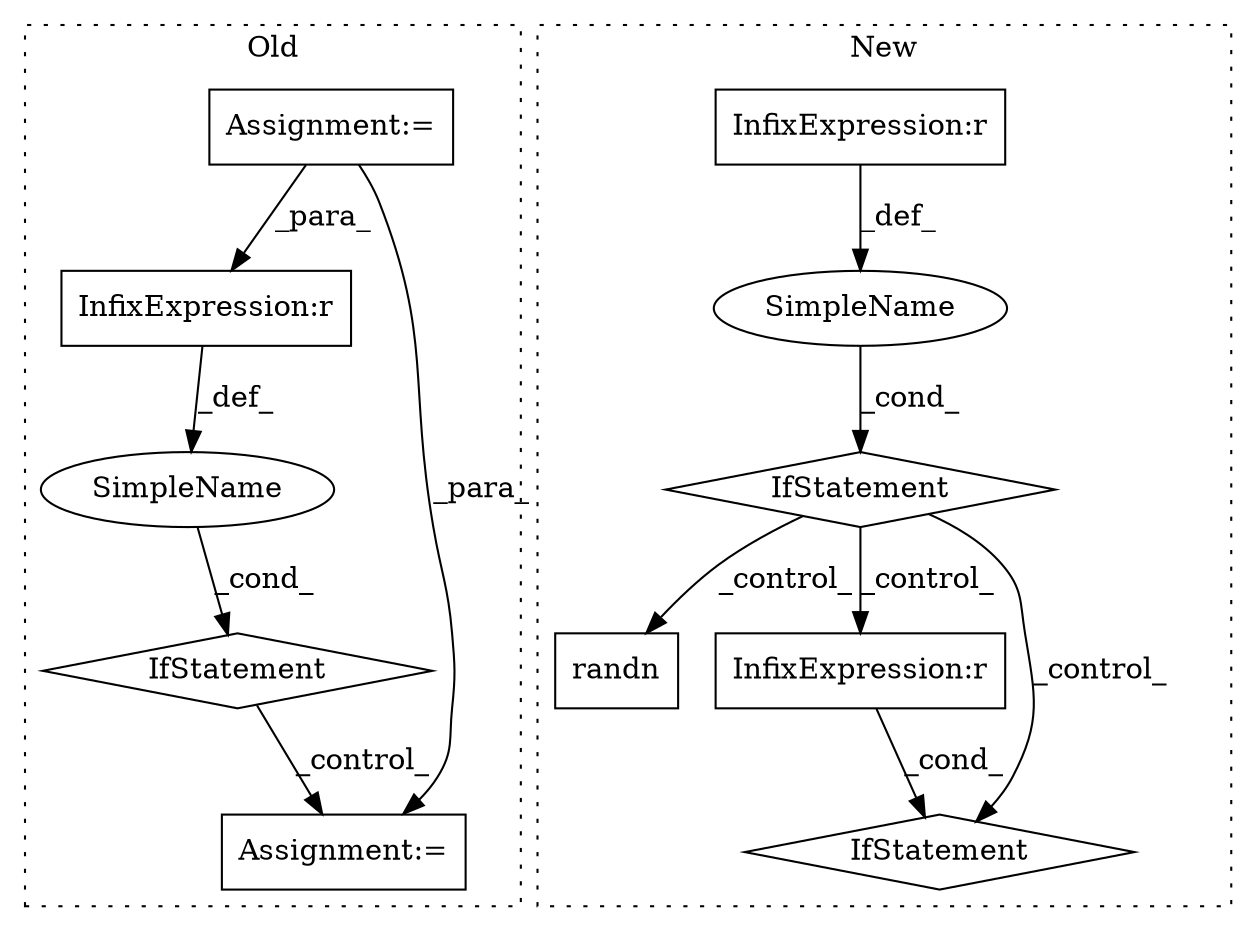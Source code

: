 digraph G {
subgraph cluster0 {
1 [label="IfStatement" a="25" s="821,879" l="4,2" shape="diamond"];
3 [label="InfixExpression:r" a="27" s="837" l="4" shape="box"];
4 [label="Assignment:=" a="7" s="900" l="1" shape="box"];
5 [label="SimpleName" a="42" s="" l="" shape="ellipse"];
6 [label="Assignment:=" a="7" s="628" l="11" shape="box"];
label = "Old";
style="dotted";
}
subgraph cluster1 {
2 [label="randn" a="32" s="1157,1188" l="6,1" shape="box"];
7 [label="SimpleName" a="42" s="" l="" shape="ellipse"];
8 [label="InfixExpression:r" a="27" s="1213" l="4" shape="box"];
9 [label="IfStatement" a="25" s="834,847" l="4,2" shape="diamond"];
10 [label="InfixExpression:r" a="27" s="842" l="4" shape="box"];
11 [label="IfStatement" a="25" s="1199,1221" l="4,2" shape="diamond"];
label = "New";
style="dotted";
}
1 -> 4 [label="_control_"];
3 -> 5 [label="_def_"];
5 -> 1 [label="_cond_"];
6 -> 4 [label="_para_"];
6 -> 3 [label="_para_"];
7 -> 9 [label="_cond_"];
8 -> 11 [label="_cond_"];
9 -> 11 [label="_control_"];
9 -> 2 [label="_control_"];
9 -> 8 [label="_control_"];
10 -> 7 [label="_def_"];
}